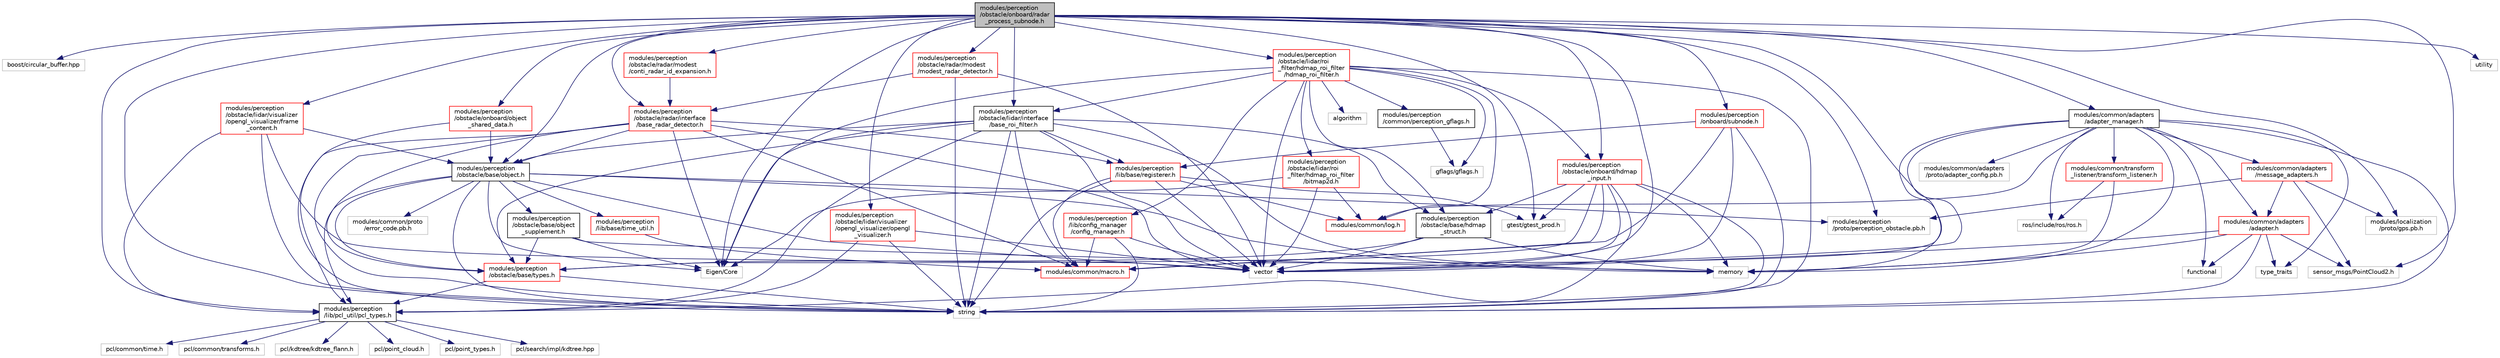 digraph "modules/perception/obstacle/onboard/radar_process_subnode.h"
{
  edge [fontname="Helvetica",fontsize="10",labelfontname="Helvetica",labelfontsize="10"];
  node [fontname="Helvetica",fontsize="10",shape=record];
  Node1 [label="modules/perception\l/obstacle/onboard/radar\l_process_subnode.h",height=0.2,width=0.4,color="black", fillcolor="grey75", style="filled" fontcolor="black"];
  Node1 -> Node2 [color="midnightblue",fontsize="10",style="solid",fontname="Helvetica"];
  Node2 [label="boost/circular_buffer.hpp",height=0.2,width=0.4,color="grey75", fillcolor="white", style="filled"];
  Node1 -> Node3 [color="midnightblue",fontsize="10",style="solid",fontname="Helvetica"];
  Node3 [label="memory",height=0.2,width=0.4,color="grey75", fillcolor="white", style="filled"];
  Node1 -> Node4 [color="midnightblue",fontsize="10",style="solid",fontname="Helvetica"];
  Node4 [label="string",height=0.2,width=0.4,color="grey75", fillcolor="white", style="filled"];
  Node1 -> Node5 [color="midnightblue",fontsize="10",style="solid",fontname="Helvetica"];
  Node5 [label="utility",height=0.2,width=0.4,color="grey75", fillcolor="white", style="filled"];
  Node1 -> Node6 [color="midnightblue",fontsize="10",style="solid",fontname="Helvetica"];
  Node6 [label="vector",height=0.2,width=0.4,color="grey75", fillcolor="white", style="filled"];
  Node1 -> Node7 [color="midnightblue",fontsize="10",style="solid",fontname="Helvetica"];
  Node7 [label="Eigen/Core",height=0.2,width=0.4,color="grey75", fillcolor="white", style="filled"];
  Node1 -> Node8 [color="midnightblue",fontsize="10",style="solid",fontname="Helvetica"];
  Node8 [label="gtest/gtest_prod.h",height=0.2,width=0.4,color="grey75", fillcolor="white", style="filled"];
  Node1 -> Node9 [color="midnightblue",fontsize="10",style="solid",fontname="Helvetica"];
  Node9 [label="sensor_msgs/PointCloud2.h",height=0.2,width=0.4,color="grey75", fillcolor="white", style="filled"];
  Node1 -> Node10 [color="midnightblue",fontsize="10",style="solid",fontname="Helvetica"];
  Node10 [label="modules/common/adapters\l/adapter_manager.h",height=0.2,width=0.4,color="black", fillcolor="white", style="filled",URL="$adapter__manager_8h.html"];
  Node10 -> Node11 [color="midnightblue",fontsize="10",style="solid",fontname="Helvetica"];
  Node11 [label="functional",height=0.2,width=0.4,color="grey75", fillcolor="white", style="filled"];
  Node10 -> Node3 [color="midnightblue",fontsize="10",style="solid",fontname="Helvetica"];
  Node10 -> Node4 [color="midnightblue",fontsize="10",style="solid",fontname="Helvetica"];
  Node10 -> Node12 [color="midnightblue",fontsize="10",style="solid",fontname="Helvetica"];
  Node12 [label="type_traits",height=0.2,width=0.4,color="grey75", fillcolor="white", style="filled"];
  Node10 -> Node6 [color="midnightblue",fontsize="10",style="solid",fontname="Helvetica"];
  Node10 -> Node13 [color="midnightblue",fontsize="10",style="solid",fontname="Helvetica"];
  Node13 [label="modules/common/adapters\l/adapter.h",height=0.2,width=0.4,color="red", fillcolor="white", style="filled",URL="$adapter_8h.html"];
  Node13 -> Node11 [color="midnightblue",fontsize="10",style="solid",fontname="Helvetica"];
  Node13 -> Node3 [color="midnightblue",fontsize="10",style="solid",fontname="Helvetica"];
  Node13 -> Node4 [color="midnightblue",fontsize="10",style="solid",fontname="Helvetica"];
  Node13 -> Node12 [color="midnightblue",fontsize="10",style="solid",fontname="Helvetica"];
  Node13 -> Node6 [color="midnightblue",fontsize="10",style="solid",fontname="Helvetica"];
  Node13 -> Node9 [color="midnightblue",fontsize="10",style="solid",fontname="Helvetica"];
  Node10 -> Node14 [color="midnightblue",fontsize="10",style="solid",fontname="Helvetica"];
  Node14 [label="modules/common/adapters\l/message_adapters.h",height=0.2,width=0.4,color="red", fillcolor="white", style="filled",URL="$message__adapters_8h.html"];
  Node14 -> Node13 [color="midnightblue",fontsize="10",style="solid",fontname="Helvetica"];
  Node14 -> Node15 [color="midnightblue",fontsize="10",style="solid",fontname="Helvetica"];
  Node15 [label="modules/localization\l/proto/gps.pb.h",height=0.2,width=0.4,color="grey75", fillcolor="white", style="filled"];
  Node14 -> Node16 [color="midnightblue",fontsize="10",style="solid",fontname="Helvetica"];
  Node16 [label="modules/perception\l/proto/perception_obstacle.pb.h",height=0.2,width=0.4,color="grey75", fillcolor="white", style="filled"];
  Node14 -> Node9 [color="midnightblue",fontsize="10",style="solid",fontname="Helvetica"];
  Node10 -> Node17 [color="midnightblue",fontsize="10",style="solid",fontname="Helvetica"];
  Node17 [label="modules/common/adapters\l/proto/adapter_config.pb.h",height=0.2,width=0.4,color="grey75", fillcolor="white", style="filled"];
  Node10 -> Node18 [color="midnightblue",fontsize="10",style="solid",fontname="Helvetica"];
  Node18 [label="modules/common/log.h",height=0.2,width=0.4,color="red", fillcolor="white", style="filled",URL="$log_8h.html"];
  Node10 -> Node19 [color="midnightblue",fontsize="10",style="solid",fontname="Helvetica"];
  Node19 [label="modules/common/macro.h",height=0.2,width=0.4,color="red", fillcolor="white", style="filled",URL="$macro_8h.html"];
  Node10 -> Node20 [color="midnightblue",fontsize="10",style="solid",fontname="Helvetica"];
  Node20 [label="modules/common/transform\l_listener/transform_listener.h",height=0.2,width=0.4,color="red", fillcolor="white", style="filled",URL="$transform__listener_8h.html"];
  Node20 -> Node3 [color="midnightblue",fontsize="10",style="solid",fontname="Helvetica"];
  Node20 -> Node21 [color="midnightblue",fontsize="10",style="solid",fontname="Helvetica"];
  Node21 [label="ros/include/ros/ros.h",height=0.2,width=0.4,color="grey75", fillcolor="white", style="filled"];
  Node10 -> Node21 [color="midnightblue",fontsize="10",style="solid",fontname="Helvetica"];
  Node1 -> Node15 [color="midnightblue",fontsize="10",style="solid",fontname="Helvetica"];
  Node1 -> Node22 [color="midnightblue",fontsize="10",style="solid",fontname="Helvetica"];
  Node22 [label="modules/perception\l/lib/pcl_util/pcl_types.h",height=0.2,width=0.4,color="black", fillcolor="white", style="filled",URL="$pcl__types_8h.html"];
  Node22 -> Node23 [color="midnightblue",fontsize="10",style="solid",fontname="Helvetica"];
  Node23 [label="pcl/common/time.h",height=0.2,width=0.4,color="grey75", fillcolor="white", style="filled"];
  Node22 -> Node24 [color="midnightblue",fontsize="10",style="solid",fontname="Helvetica"];
  Node24 [label="pcl/common/transforms.h",height=0.2,width=0.4,color="grey75", fillcolor="white", style="filled"];
  Node22 -> Node25 [color="midnightblue",fontsize="10",style="solid",fontname="Helvetica"];
  Node25 [label="pcl/kdtree/kdtree_flann.h",height=0.2,width=0.4,color="grey75", fillcolor="white", style="filled"];
  Node22 -> Node26 [color="midnightblue",fontsize="10",style="solid",fontname="Helvetica"];
  Node26 [label="pcl/point_cloud.h",height=0.2,width=0.4,color="grey75", fillcolor="white", style="filled"];
  Node22 -> Node27 [color="midnightblue",fontsize="10",style="solid",fontname="Helvetica"];
  Node27 [label="pcl/point_types.h",height=0.2,width=0.4,color="grey75", fillcolor="white", style="filled"];
  Node22 -> Node28 [color="midnightblue",fontsize="10",style="solid",fontname="Helvetica"];
  Node28 [label="pcl/search/impl/kdtree.hpp",height=0.2,width=0.4,color="grey75", fillcolor="white", style="filled"];
  Node1 -> Node29 [color="midnightblue",fontsize="10",style="solid",fontname="Helvetica"];
  Node29 [label="modules/perception\l/obstacle/base/object.h",height=0.2,width=0.4,color="black", fillcolor="white", style="filled",URL="$object_8h.html"];
  Node29 -> Node3 [color="midnightblue",fontsize="10",style="solid",fontname="Helvetica"];
  Node29 -> Node4 [color="midnightblue",fontsize="10",style="solid",fontname="Helvetica"];
  Node29 -> Node6 [color="midnightblue",fontsize="10",style="solid",fontname="Helvetica"];
  Node29 -> Node7 [color="midnightblue",fontsize="10",style="solid",fontname="Helvetica"];
  Node29 -> Node30 [color="midnightblue",fontsize="10",style="solid",fontname="Helvetica"];
  Node30 [label="modules/common/proto\l/error_code.pb.h",height=0.2,width=0.4,color="grey75", fillcolor="white", style="filled"];
  Node29 -> Node31 [color="midnightblue",fontsize="10",style="solid",fontname="Helvetica"];
  Node31 [label="modules/perception\l/lib/base/time_util.h",height=0.2,width=0.4,color="red", fillcolor="white", style="filled",URL="$time__util_8h.html"];
  Node31 -> Node19 [color="midnightblue",fontsize="10",style="solid",fontname="Helvetica"];
  Node29 -> Node22 [color="midnightblue",fontsize="10",style="solid",fontname="Helvetica"];
  Node29 -> Node32 [color="midnightblue",fontsize="10",style="solid",fontname="Helvetica"];
  Node32 [label="modules/perception\l/obstacle/base/object\l_supplement.h",height=0.2,width=0.4,color="black", fillcolor="white", style="filled",URL="$object__supplement_8h.html"];
  Node32 -> Node7 [color="midnightblue",fontsize="10",style="solid",fontname="Helvetica"];
  Node32 -> Node3 [color="midnightblue",fontsize="10",style="solid",fontname="Helvetica"];
  Node32 -> Node33 [color="midnightblue",fontsize="10",style="solid",fontname="Helvetica"];
  Node33 [label="modules/perception\l/obstacle/base/types.h",height=0.2,width=0.4,color="red", fillcolor="white", style="filled",URL="$modules_2perception_2obstacle_2base_2types_8h.html"];
  Node33 -> Node4 [color="midnightblue",fontsize="10",style="solid",fontname="Helvetica"];
  Node33 -> Node22 [color="midnightblue",fontsize="10",style="solid",fontname="Helvetica"];
  Node29 -> Node33 [color="midnightblue",fontsize="10",style="solid",fontname="Helvetica"];
  Node29 -> Node16 [color="midnightblue",fontsize="10",style="solid",fontname="Helvetica"];
  Node1 -> Node34 [color="midnightblue",fontsize="10",style="solid",fontname="Helvetica"];
  Node34 [label="modules/perception\l/obstacle/lidar/interface\l/base_roi_filter.h",height=0.2,width=0.4,color="black", fillcolor="white", style="filled",URL="$base__roi__filter_8h.html"];
  Node34 -> Node3 [color="midnightblue",fontsize="10",style="solid",fontname="Helvetica"];
  Node34 -> Node4 [color="midnightblue",fontsize="10",style="solid",fontname="Helvetica"];
  Node34 -> Node6 [color="midnightblue",fontsize="10",style="solid",fontname="Helvetica"];
  Node34 -> Node7 [color="midnightblue",fontsize="10",style="solid",fontname="Helvetica"];
  Node34 -> Node19 [color="midnightblue",fontsize="10",style="solid",fontname="Helvetica"];
  Node34 -> Node35 [color="midnightblue",fontsize="10",style="solid",fontname="Helvetica"];
  Node35 [label="modules/perception\l/lib/base/registerer.h",height=0.2,width=0.4,color="red", fillcolor="white", style="filled",URL="$registerer_8h.html"];
  Node35 -> Node4 [color="midnightblue",fontsize="10",style="solid",fontname="Helvetica"];
  Node35 -> Node6 [color="midnightblue",fontsize="10",style="solid",fontname="Helvetica"];
  Node35 -> Node8 [color="midnightblue",fontsize="10",style="solid",fontname="Helvetica"];
  Node35 -> Node18 [color="midnightblue",fontsize="10",style="solid",fontname="Helvetica"];
  Node35 -> Node19 [color="midnightblue",fontsize="10",style="solid",fontname="Helvetica"];
  Node34 -> Node22 [color="midnightblue",fontsize="10",style="solid",fontname="Helvetica"];
  Node34 -> Node36 [color="midnightblue",fontsize="10",style="solid",fontname="Helvetica"];
  Node36 [label="modules/perception\l/obstacle/base/hdmap\l_struct.h",height=0.2,width=0.4,color="black", fillcolor="white", style="filled",URL="$hdmap__struct_8h.html"];
  Node36 -> Node3 [color="midnightblue",fontsize="10",style="solid",fontname="Helvetica"];
  Node36 -> Node6 [color="midnightblue",fontsize="10",style="solid",fontname="Helvetica"];
  Node36 -> Node33 [color="midnightblue",fontsize="10",style="solid",fontname="Helvetica"];
  Node34 -> Node29 [color="midnightblue",fontsize="10",style="solid",fontname="Helvetica"];
  Node34 -> Node33 [color="midnightblue",fontsize="10",style="solid",fontname="Helvetica"];
  Node1 -> Node37 [color="midnightblue",fontsize="10",style="solid",fontname="Helvetica"];
  Node37 [label="modules/perception\l/obstacle/lidar/roi\l_filter/hdmap_roi_filter\l/hdmap_roi_filter.h",height=0.2,width=0.4,color="red", fillcolor="white", style="filled",URL="$hdmap__roi__filter_8h.html"];
  Node37 -> Node38 [color="midnightblue",fontsize="10",style="solid",fontname="Helvetica"];
  Node38 [label="algorithm",height=0.2,width=0.4,color="grey75", fillcolor="white", style="filled"];
  Node37 -> Node4 [color="midnightblue",fontsize="10",style="solid",fontname="Helvetica"];
  Node37 -> Node6 [color="midnightblue",fontsize="10",style="solid",fontname="Helvetica"];
  Node37 -> Node7 [color="midnightblue",fontsize="10",style="solid",fontname="Helvetica"];
  Node37 -> Node39 [color="midnightblue",fontsize="10",style="solid",fontname="Helvetica"];
  Node39 [label="gflags/gflags.h",height=0.2,width=0.4,color="grey75", fillcolor="white", style="filled"];
  Node37 -> Node18 [color="midnightblue",fontsize="10",style="solid",fontname="Helvetica"];
  Node37 -> Node40 [color="midnightblue",fontsize="10",style="solid",fontname="Helvetica"];
  Node40 [label="modules/perception\l/common/perception_gflags.h",height=0.2,width=0.4,color="black", fillcolor="white", style="filled",URL="$perception__gflags_8h.html"];
  Node40 -> Node39 [color="midnightblue",fontsize="10",style="solid",fontname="Helvetica"];
  Node37 -> Node41 [color="midnightblue",fontsize="10",style="solid",fontname="Helvetica"];
  Node41 [label="modules/perception\l/lib/config_manager\l/config_manager.h",height=0.2,width=0.4,color="red", fillcolor="white", style="filled",URL="$config__manager_8h.html"];
  Node41 -> Node4 [color="midnightblue",fontsize="10",style="solid",fontname="Helvetica"];
  Node41 -> Node6 [color="midnightblue",fontsize="10",style="solid",fontname="Helvetica"];
  Node41 -> Node19 [color="midnightblue",fontsize="10",style="solid",fontname="Helvetica"];
  Node37 -> Node36 [color="midnightblue",fontsize="10",style="solid",fontname="Helvetica"];
  Node37 -> Node34 [color="midnightblue",fontsize="10",style="solid",fontname="Helvetica"];
  Node37 -> Node42 [color="midnightblue",fontsize="10",style="solid",fontname="Helvetica"];
  Node42 [label="modules/perception\l/obstacle/lidar/roi\l_filter/hdmap_roi_filter\l/bitmap2d.h",height=0.2,width=0.4,color="red", fillcolor="white", style="filled",URL="$bitmap2d_8h.html"];
  Node42 -> Node6 [color="midnightblue",fontsize="10",style="solid",fontname="Helvetica"];
  Node42 -> Node7 [color="midnightblue",fontsize="10",style="solid",fontname="Helvetica"];
  Node42 -> Node18 [color="midnightblue",fontsize="10",style="solid",fontname="Helvetica"];
  Node37 -> Node43 [color="midnightblue",fontsize="10",style="solid",fontname="Helvetica"];
  Node43 [label="modules/perception\l/obstacle/onboard/hdmap\l_input.h",height=0.2,width=0.4,color="red", fillcolor="white", style="filled",URL="$obstacle_2onboard_2hdmap__input_8h.html"];
  Node43 -> Node3 [color="midnightblue",fontsize="10",style="solid",fontname="Helvetica"];
  Node43 -> Node4 [color="midnightblue",fontsize="10",style="solid",fontname="Helvetica"];
  Node43 -> Node6 [color="midnightblue",fontsize="10",style="solid",fontname="Helvetica"];
  Node43 -> Node8 [color="midnightblue",fontsize="10",style="solid",fontname="Helvetica"];
  Node43 -> Node19 [color="midnightblue",fontsize="10",style="solid",fontname="Helvetica"];
  Node43 -> Node22 [color="midnightblue",fontsize="10",style="solid",fontname="Helvetica"];
  Node43 -> Node36 [color="midnightblue",fontsize="10",style="solid",fontname="Helvetica"];
  Node43 -> Node33 [color="midnightblue",fontsize="10",style="solid",fontname="Helvetica"];
  Node1 -> Node44 [color="midnightblue",fontsize="10",style="solid",fontname="Helvetica"];
  Node44 [label="modules/perception\l/obstacle/lidar/visualizer\l/opengl_visualizer/frame\l_content.h",height=0.2,width=0.4,color="red", fillcolor="white", style="filled",URL="$frame__content_8h.html"];
  Node44 -> Node4 [color="midnightblue",fontsize="10",style="solid",fontname="Helvetica"];
  Node44 -> Node6 [color="midnightblue",fontsize="10",style="solid",fontname="Helvetica"];
  Node44 -> Node22 [color="midnightblue",fontsize="10",style="solid",fontname="Helvetica"];
  Node44 -> Node29 [color="midnightblue",fontsize="10",style="solid",fontname="Helvetica"];
  Node1 -> Node45 [color="midnightblue",fontsize="10",style="solid",fontname="Helvetica"];
  Node45 [label="modules/perception\l/obstacle/lidar/visualizer\l/opengl_visualizer/opengl\l_visualizer.h",height=0.2,width=0.4,color="red", fillcolor="white", style="filled",URL="$opengl__visualizer_8h.html"];
  Node45 -> Node4 [color="midnightblue",fontsize="10",style="solid",fontname="Helvetica"];
  Node45 -> Node6 [color="midnightblue",fontsize="10",style="solid",fontname="Helvetica"];
  Node45 -> Node22 [color="midnightblue",fontsize="10",style="solid",fontname="Helvetica"];
  Node1 -> Node43 [color="midnightblue",fontsize="10",style="solid",fontname="Helvetica"];
  Node1 -> Node46 [color="midnightblue",fontsize="10",style="solid",fontname="Helvetica"];
  Node46 [label="modules/perception\l/obstacle/onboard/object\l_shared_data.h",height=0.2,width=0.4,color="red", fillcolor="white", style="filled",URL="$object__shared__data_8h.html"];
  Node46 -> Node4 [color="midnightblue",fontsize="10",style="solid",fontname="Helvetica"];
  Node46 -> Node29 [color="midnightblue",fontsize="10",style="solid",fontname="Helvetica"];
  Node1 -> Node47 [color="midnightblue",fontsize="10",style="solid",fontname="Helvetica"];
  Node47 [label="modules/perception\l/obstacle/radar/interface\l/base_radar_detector.h",height=0.2,width=0.4,color="red", fillcolor="white", style="filled",URL="$base__radar__detector_8h.html"];
  Node47 -> Node7 [color="midnightblue",fontsize="10",style="solid",fontname="Helvetica"];
  Node47 -> Node4 [color="midnightblue",fontsize="10",style="solid",fontname="Helvetica"];
  Node47 -> Node6 [color="midnightblue",fontsize="10",style="solid",fontname="Helvetica"];
  Node47 -> Node19 [color="midnightblue",fontsize="10",style="solid",fontname="Helvetica"];
  Node47 -> Node35 [color="midnightblue",fontsize="10",style="solid",fontname="Helvetica"];
  Node47 -> Node22 [color="midnightblue",fontsize="10",style="solid",fontname="Helvetica"];
  Node47 -> Node29 [color="midnightblue",fontsize="10",style="solid",fontname="Helvetica"];
  Node47 -> Node33 [color="midnightblue",fontsize="10",style="solid",fontname="Helvetica"];
  Node1 -> Node48 [color="midnightblue",fontsize="10",style="solid",fontname="Helvetica"];
  Node48 [label="modules/perception\l/obstacle/radar/modest\l/conti_radar_id_expansion.h",height=0.2,width=0.4,color="red", fillcolor="white", style="filled",URL="$conti__radar__id__expansion_8h.html"];
  Node48 -> Node47 [color="midnightblue",fontsize="10",style="solid",fontname="Helvetica"];
  Node1 -> Node49 [color="midnightblue",fontsize="10",style="solid",fontname="Helvetica"];
  Node49 [label="modules/perception\l/obstacle/radar/modest\l/modest_radar_detector.h",height=0.2,width=0.4,color="red", fillcolor="white", style="filled",URL="$modest__radar__detector_8h.html"];
  Node49 -> Node4 [color="midnightblue",fontsize="10",style="solid",fontname="Helvetica"];
  Node49 -> Node6 [color="midnightblue",fontsize="10",style="solid",fontname="Helvetica"];
  Node49 -> Node47 [color="midnightblue",fontsize="10",style="solid",fontname="Helvetica"];
  Node1 -> Node50 [color="midnightblue",fontsize="10",style="solid",fontname="Helvetica"];
  Node50 [label="modules/perception\l/onboard/subnode.h",height=0.2,width=0.4,color="red", fillcolor="white", style="filled",URL="$subnode_8h.html"];
  Node50 -> Node4 [color="midnightblue",fontsize="10",style="solid",fontname="Helvetica"];
  Node50 -> Node6 [color="midnightblue",fontsize="10",style="solid",fontname="Helvetica"];
  Node50 -> Node19 [color="midnightblue",fontsize="10",style="solid",fontname="Helvetica"];
  Node50 -> Node35 [color="midnightblue",fontsize="10",style="solid",fontname="Helvetica"];
  Node1 -> Node16 [color="midnightblue",fontsize="10",style="solid",fontname="Helvetica"];
}
